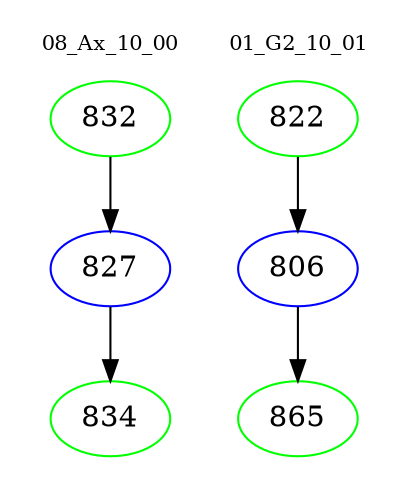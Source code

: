 digraph{
subgraph cluster_0 {
color = white
label = "08_Ax_10_00";
fontsize=10;
T0_832 [label="832", color="green"]
T0_832 -> T0_827 [color="black"]
T0_827 [label="827", color="blue"]
T0_827 -> T0_834 [color="black"]
T0_834 [label="834", color="green"]
}
subgraph cluster_1 {
color = white
label = "01_G2_10_01";
fontsize=10;
T1_822 [label="822", color="green"]
T1_822 -> T1_806 [color="black"]
T1_806 [label="806", color="blue"]
T1_806 -> T1_865 [color="black"]
T1_865 [label="865", color="green"]
}
}
